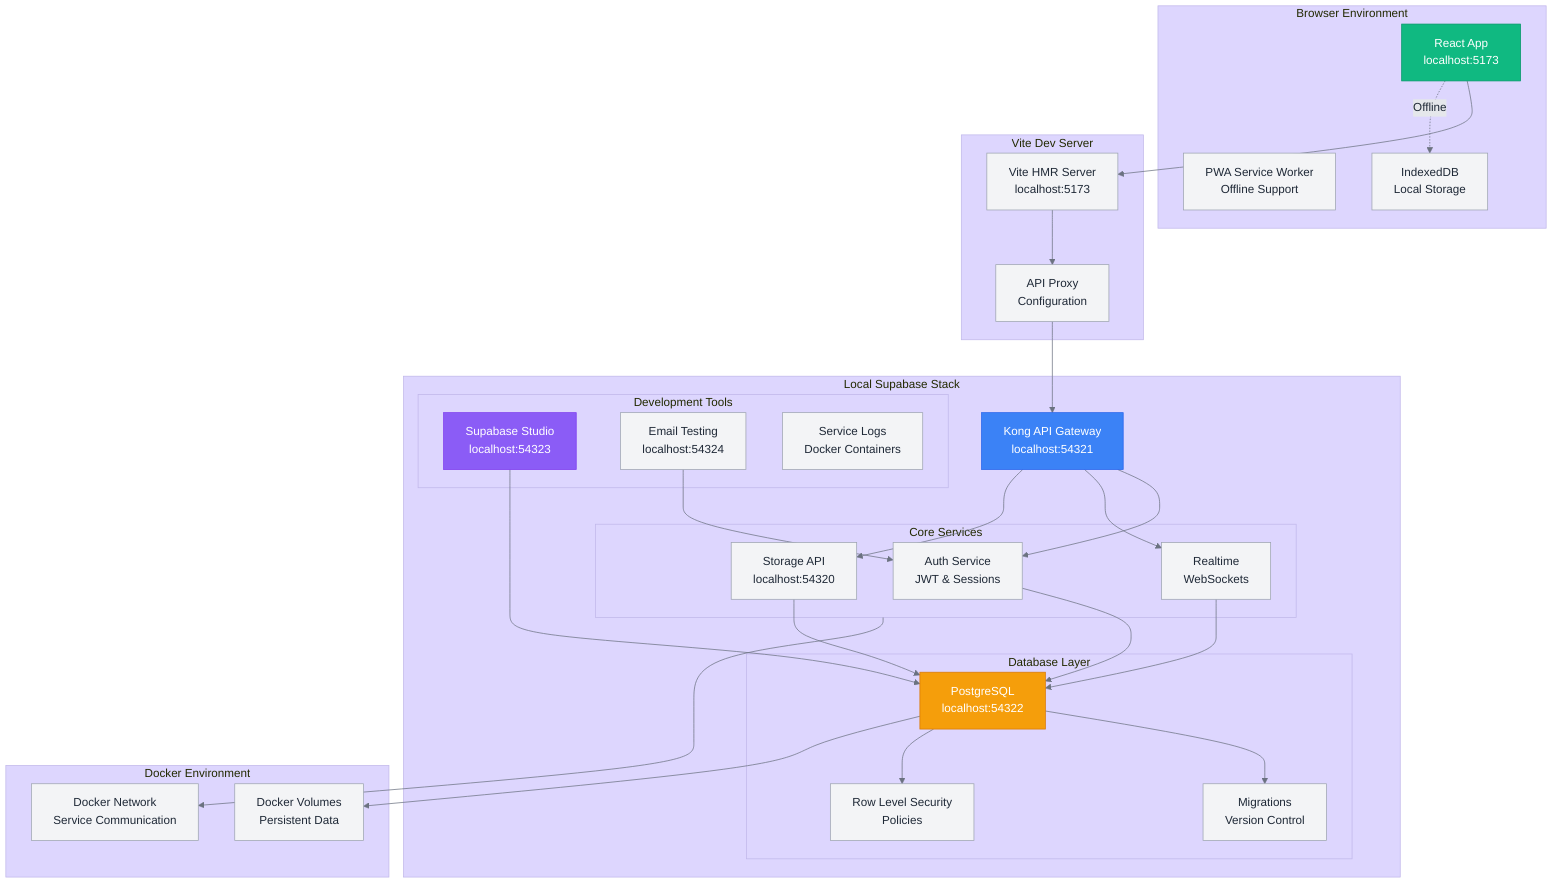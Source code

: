 %%{init: {'theme':'base', 'themeVariables': { 'primaryColor':'#f3f4f6', 'primaryTextColor':'#1f2937', 'primaryBorderColor':'#9ca3af', 'lineColor':'#6b7280', 'secondaryColor':'#e5e7eb', 'tertiaryColor':'#ddd6fe'}}}%%
graph TB
    subgraph Browser["Browser Environment"]
        App[React App<br/>localhost:5173]
        PWA[PWA Service Worker<br/>Offline Support]
        IDB[IndexedDB<br/>Local Storage]
    end
    
    subgraph Vite["Vite Dev Server"]
        ViteServer[Vite HMR Server<br/>localhost:5173]
        ViteProxy[API Proxy<br/>Configuration]
    end
    
    subgraph Supabase["Local Supabase Stack"]
        Kong[Kong API Gateway<br/>localhost:54321]
        
        subgraph Services["Core Services"]
            Auth[Auth Service<br/>JWT & Sessions]
            Realtime[Realtime<br/>WebSockets]
            Storage[Storage API<br/>localhost:54320]
        end
        
        subgraph Database["Database Layer"]
            PG[PostgreSQL<br/>localhost:54322]
            Migrations[Migrations<br/>Version Control]
            RLS[Row Level Security<br/>Policies]
        end
        
        subgraph Tools["Development Tools"]
            Studio[Supabase Studio<br/>localhost:54323]
            Inbucket[Email Testing<br/>localhost:54324]
            Logs[Service Logs<br/>Docker Containers]
        end
    end
    
    subgraph Docker["Docker Environment"]
        Volumes[Docker Volumes<br/>Persistent Data]
        Network[Docker Network<br/>Service Communication]
    end
    
    App --> ViteServer
    App -.->|Offline| IDB
    ViteServer --> ViteProxy
    ViteProxy --> Kong
    
    Kong --> Auth
    Kong --> Realtime
    Kong --> Storage
    Auth --> PG
    Realtime --> PG
    Storage --> PG
    
    PG --> Migrations
    PG --> RLS
    
    Studio --> PG
    Inbucket --> Auth
    
    PG --> Volumes
    Services --> Network
    
    style App fill:#10b981,stroke:#059669,color:#fff
    style Kong fill:#3b82f6,stroke:#2563eb,color:#fff
    style PG fill:#f59e0b,stroke:#d97706,color:#fff
    style Studio fill:#8b5cf6,stroke:#7c3aed,color:#fff